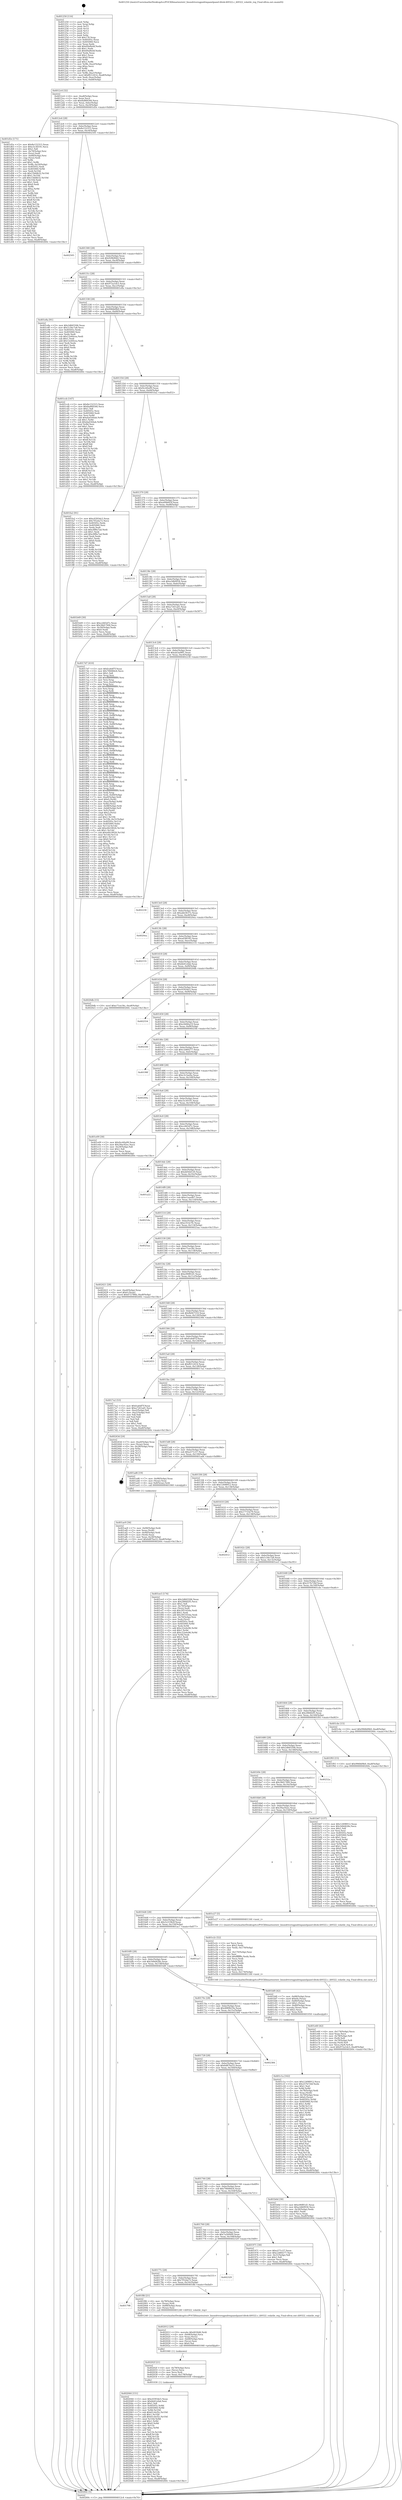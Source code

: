 digraph "0x401250" {
  label = "0x401250 (/mnt/c/Users/mathe/Desktop/tcc/POCII/binaries/extr_linuxdriversgpudrmpanelpanel-ilitek-ili9322.c_ili9322_volatile_reg_Final-ollvm.out::main(0))"
  labelloc = "t"
  node[shape=record]

  Entry [label="",width=0.3,height=0.3,shape=circle,fillcolor=black,style=filled]
  "0x4012c4" [label="{
     0x4012c4 [32]\l
     | [instrs]\l
     &nbsp;&nbsp;0x4012c4 \<+6\>: mov -0xa8(%rbp),%eax\l
     &nbsp;&nbsp;0x4012ca \<+2\>: mov %eax,%ecx\l
     &nbsp;&nbsp;0x4012cc \<+6\>: sub $0x8a884566,%ecx\l
     &nbsp;&nbsp;0x4012d2 \<+6\>: mov %eax,-0xbc(%rbp)\l
     &nbsp;&nbsp;0x4012d8 \<+6\>: mov %ecx,-0xc0(%rbp)\l
     &nbsp;&nbsp;0x4012de \<+6\>: je 0000000000401d5e \<main+0xb0e\>\l
  }"]
  "0x401d5e" [label="{
     0x401d5e [171]\l
     | [instrs]\l
     &nbsp;&nbsp;0x401d5e \<+5\>: mov $0x8e152315,%eax\l
     &nbsp;&nbsp;0x401d63 \<+5\>: mov $0xc5c30191,%ecx\l
     &nbsp;&nbsp;0x401d68 \<+2\>: mov $0x1,%dl\l
     &nbsp;&nbsp;0x401d6a \<+4\>: mov -0x70(%rbp),%rsi\l
     &nbsp;&nbsp;0x401d6e \<+2\>: mov (%rsi),%edi\l
     &nbsp;&nbsp;0x401d70 \<+4\>: mov -0x80(%rbp),%rsi\l
     &nbsp;&nbsp;0x401d74 \<+2\>: cmp (%rsi),%edi\l
     &nbsp;&nbsp;0x401d76 \<+4\>: setl %r8b\l
     &nbsp;&nbsp;0x401d7a \<+4\>: and $0x1,%r8b\l
     &nbsp;&nbsp;0x401d7e \<+4\>: mov %r8b,-0x29(%rbp)\l
     &nbsp;&nbsp;0x401d82 \<+7\>: mov 0x40505c,%edi\l
     &nbsp;&nbsp;0x401d89 \<+8\>: mov 0x405060,%r9d\l
     &nbsp;&nbsp;0x401d91 \<+3\>: mov %edi,%r10d\l
     &nbsp;&nbsp;0x401d94 \<+7\>: sub $0x15bfdb32,%r10d\l
     &nbsp;&nbsp;0x401d9b \<+4\>: sub $0x1,%r10d\l
     &nbsp;&nbsp;0x401d9f \<+7\>: add $0x15bfdb32,%r10d\l
     &nbsp;&nbsp;0x401da6 \<+4\>: imul %r10d,%edi\l
     &nbsp;&nbsp;0x401daa \<+3\>: and $0x1,%edi\l
     &nbsp;&nbsp;0x401dad \<+3\>: cmp $0x0,%edi\l
     &nbsp;&nbsp;0x401db0 \<+4\>: sete %r8b\l
     &nbsp;&nbsp;0x401db4 \<+4\>: cmp $0xa,%r9d\l
     &nbsp;&nbsp;0x401db8 \<+4\>: setl %r11b\l
     &nbsp;&nbsp;0x401dbc \<+3\>: mov %r8b,%bl\l
     &nbsp;&nbsp;0x401dbf \<+3\>: xor $0xff,%bl\l
     &nbsp;&nbsp;0x401dc2 \<+3\>: mov %r11b,%r14b\l
     &nbsp;&nbsp;0x401dc5 \<+4\>: xor $0xff,%r14b\l
     &nbsp;&nbsp;0x401dc9 \<+3\>: xor $0x1,%dl\l
     &nbsp;&nbsp;0x401dcc \<+3\>: mov %bl,%r15b\l
     &nbsp;&nbsp;0x401dcf \<+4\>: and $0xff,%r15b\l
     &nbsp;&nbsp;0x401dd3 \<+3\>: and %dl,%r8b\l
     &nbsp;&nbsp;0x401dd6 \<+3\>: mov %r14b,%r12b\l
     &nbsp;&nbsp;0x401dd9 \<+4\>: and $0xff,%r12b\l
     &nbsp;&nbsp;0x401ddd \<+3\>: and %dl,%r11b\l
     &nbsp;&nbsp;0x401de0 \<+3\>: or %r8b,%r15b\l
     &nbsp;&nbsp;0x401de3 \<+3\>: or %r11b,%r12b\l
     &nbsp;&nbsp;0x401de6 \<+3\>: xor %r12b,%r15b\l
     &nbsp;&nbsp;0x401de9 \<+3\>: or %r14b,%bl\l
     &nbsp;&nbsp;0x401dec \<+3\>: xor $0xff,%bl\l
     &nbsp;&nbsp;0x401def \<+3\>: or $0x1,%dl\l
     &nbsp;&nbsp;0x401df2 \<+2\>: and %dl,%bl\l
     &nbsp;&nbsp;0x401df4 \<+3\>: or %bl,%r15b\l
     &nbsp;&nbsp;0x401df7 \<+4\>: test $0x1,%r15b\l
     &nbsp;&nbsp;0x401dfb \<+3\>: cmovne %ecx,%eax\l
     &nbsp;&nbsp;0x401dfe \<+6\>: mov %eax,-0xa8(%rbp)\l
     &nbsp;&nbsp;0x401e04 \<+5\>: jmp 000000000040260c \<main+0x13bc\>\l
  }"]
  "0x4012e4" [label="{
     0x4012e4 [28]\l
     | [instrs]\l
     &nbsp;&nbsp;0x4012e4 \<+5\>: jmp 00000000004012e9 \<main+0x99\>\l
     &nbsp;&nbsp;0x4012e9 \<+6\>: mov -0xbc(%rbp),%eax\l
     &nbsp;&nbsp;0x4012ef \<+5\>: sub $0x8e152315,%eax\l
     &nbsp;&nbsp;0x4012f4 \<+6\>: mov %eax,-0xc4(%rbp)\l
     &nbsp;&nbsp;0x4012fa \<+6\>: je 0000000000402505 \<main+0x12b5\>\l
  }"]
  Exit [label="",width=0.3,height=0.3,shape=circle,fillcolor=black,style=filled,peripheries=2]
  "0x402505" [label="{
     0x402505\l
  }", style=dashed]
  "0x401300" [label="{
     0x401300 [28]\l
     | [instrs]\l
     &nbsp;&nbsp;0x401300 \<+5\>: jmp 0000000000401305 \<main+0xb5\>\l
     &nbsp;&nbsp;0x401305 \<+6\>: mov -0xbc(%rbp),%eax\l
     &nbsp;&nbsp;0x40130b \<+5\>: sub $0x92fb90d2,%eax\l
     &nbsp;&nbsp;0x401310 \<+6\>: mov %eax,-0xc8(%rbp)\l
     &nbsp;&nbsp;0x401316 \<+6\>: je 00000000004021b0 \<main+0xf60\>\l
  }"]
  "0x402044" [label="{
     0x402044 [151]\l
     | [instrs]\l
     &nbsp;&nbsp;0x402044 \<+5\>: mov $0xc0393dc5,%eax\l
     &nbsp;&nbsp;0x402049 \<+5\>: mov $0xbb41efab,%esi\l
     &nbsp;&nbsp;0x40204e \<+2\>: mov $0x1,%dl\l
     &nbsp;&nbsp;0x402050 \<+8\>: mov 0x40505c,%r8d\l
     &nbsp;&nbsp;0x402058 \<+8\>: mov 0x405060,%r9d\l
     &nbsp;&nbsp;0x402060 \<+3\>: mov %r8d,%r10d\l
     &nbsp;&nbsp;0x402063 \<+7\>: sub $0x61c6cf2c,%r10d\l
     &nbsp;&nbsp;0x40206a \<+4\>: sub $0x1,%r10d\l
     &nbsp;&nbsp;0x40206e \<+7\>: add $0x61c6cf2c,%r10d\l
     &nbsp;&nbsp;0x402075 \<+4\>: imul %r10d,%r8d\l
     &nbsp;&nbsp;0x402079 \<+4\>: and $0x1,%r8d\l
     &nbsp;&nbsp;0x40207d \<+4\>: cmp $0x0,%r8d\l
     &nbsp;&nbsp;0x402081 \<+4\>: sete %r11b\l
     &nbsp;&nbsp;0x402085 \<+4\>: cmp $0xa,%r9d\l
     &nbsp;&nbsp;0x402089 \<+3\>: setl %bl\l
     &nbsp;&nbsp;0x40208c \<+3\>: mov %r11b,%r14b\l
     &nbsp;&nbsp;0x40208f \<+4\>: xor $0xff,%r14b\l
     &nbsp;&nbsp;0x402093 \<+3\>: mov %bl,%r15b\l
     &nbsp;&nbsp;0x402096 \<+4\>: xor $0xff,%r15b\l
     &nbsp;&nbsp;0x40209a \<+3\>: xor $0x0,%dl\l
     &nbsp;&nbsp;0x40209d \<+3\>: mov %r14b,%r12b\l
     &nbsp;&nbsp;0x4020a0 \<+4\>: and $0x0,%r12b\l
     &nbsp;&nbsp;0x4020a4 \<+3\>: and %dl,%r11b\l
     &nbsp;&nbsp;0x4020a7 \<+3\>: mov %r15b,%r13b\l
     &nbsp;&nbsp;0x4020aa \<+4\>: and $0x0,%r13b\l
     &nbsp;&nbsp;0x4020ae \<+2\>: and %dl,%bl\l
     &nbsp;&nbsp;0x4020b0 \<+3\>: or %r11b,%r12b\l
     &nbsp;&nbsp;0x4020b3 \<+3\>: or %bl,%r13b\l
     &nbsp;&nbsp;0x4020b6 \<+3\>: xor %r13b,%r12b\l
     &nbsp;&nbsp;0x4020b9 \<+3\>: or %r15b,%r14b\l
     &nbsp;&nbsp;0x4020bc \<+4\>: xor $0xff,%r14b\l
     &nbsp;&nbsp;0x4020c0 \<+3\>: or $0x0,%dl\l
     &nbsp;&nbsp;0x4020c3 \<+3\>: and %dl,%r14b\l
     &nbsp;&nbsp;0x4020c6 \<+3\>: or %r14b,%r12b\l
     &nbsp;&nbsp;0x4020c9 \<+4\>: test $0x1,%r12b\l
     &nbsp;&nbsp;0x4020cd \<+3\>: cmovne %esi,%eax\l
     &nbsp;&nbsp;0x4020d0 \<+6\>: mov %eax,-0xa8(%rbp)\l
     &nbsp;&nbsp;0x4020d6 \<+5\>: jmp 000000000040260c \<main+0x13bc\>\l
  }"]
  "0x4021b0" [label="{
     0x4021b0\l
  }", style=dashed]
  "0x40131c" [label="{
     0x40131c [28]\l
     | [instrs]\l
     &nbsp;&nbsp;0x40131c \<+5\>: jmp 0000000000401321 \<main+0xd1\>\l
     &nbsp;&nbsp;0x401321 \<+6\>: mov -0xbc(%rbp),%eax\l
     &nbsp;&nbsp;0x401327 \<+5\>: sub $0x972a1dc5,%eax\l
     &nbsp;&nbsp;0x40132c \<+6\>: mov %eax,-0xcc(%rbp)\l
     &nbsp;&nbsp;0x401332 \<+6\>: je 0000000000401e8a \<main+0xc3a\>\l
  }"]
  "0x40202f" [label="{
     0x40202f [21]\l
     | [instrs]\l
     &nbsp;&nbsp;0x40202f \<+4\>: mov -0x78(%rbp),%rcx\l
     &nbsp;&nbsp;0x402033 \<+3\>: mov (%rcx),%rcx\l
     &nbsp;&nbsp;0x402036 \<+3\>: mov %rcx,%rdi\l
     &nbsp;&nbsp;0x402039 \<+6\>: mov %eax,-0x178(%rbp)\l
     &nbsp;&nbsp;0x40203f \<+5\>: call 0000000000401030 \<free@plt\>\l
     | [calls]\l
     &nbsp;&nbsp;0x401030 \{1\} (unknown)\l
  }"]
  "0x401e8a" [label="{
     0x401e8a [91]\l
     | [instrs]\l
     &nbsp;&nbsp;0x401e8a \<+5\>: mov $0x2d665506,%eax\l
     &nbsp;&nbsp;0x401e8f \<+5\>: mov $0x1c56c7a8,%ecx\l
     &nbsp;&nbsp;0x401e94 \<+7\>: mov 0x40505c,%edx\l
     &nbsp;&nbsp;0x401e9b \<+7\>: mov 0x405060,%esi\l
     &nbsp;&nbsp;0x401ea2 \<+2\>: mov %edx,%edi\l
     &nbsp;&nbsp;0x401ea4 \<+6\>: sub $0x12e60cea,%edi\l
     &nbsp;&nbsp;0x401eaa \<+3\>: sub $0x1,%edi\l
     &nbsp;&nbsp;0x401ead \<+6\>: add $0x12e60cea,%edi\l
     &nbsp;&nbsp;0x401eb3 \<+3\>: imul %edi,%edx\l
     &nbsp;&nbsp;0x401eb6 \<+3\>: and $0x1,%edx\l
     &nbsp;&nbsp;0x401eb9 \<+3\>: cmp $0x0,%edx\l
     &nbsp;&nbsp;0x401ebc \<+4\>: sete %r8b\l
     &nbsp;&nbsp;0x401ec0 \<+3\>: cmp $0xa,%esi\l
     &nbsp;&nbsp;0x401ec3 \<+4\>: setl %r9b\l
     &nbsp;&nbsp;0x401ec7 \<+3\>: mov %r8b,%r10b\l
     &nbsp;&nbsp;0x401eca \<+3\>: and %r9b,%r10b\l
     &nbsp;&nbsp;0x401ecd \<+3\>: xor %r9b,%r8b\l
     &nbsp;&nbsp;0x401ed0 \<+3\>: or %r8b,%r10b\l
     &nbsp;&nbsp;0x401ed3 \<+4\>: test $0x1,%r10b\l
     &nbsp;&nbsp;0x401ed7 \<+3\>: cmovne %ecx,%eax\l
     &nbsp;&nbsp;0x401eda \<+6\>: mov %eax,-0xa8(%rbp)\l
     &nbsp;&nbsp;0x401ee0 \<+5\>: jmp 000000000040260c \<main+0x13bc\>\l
  }"]
  "0x401338" [label="{
     0x401338 [28]\l
     | [instrs]\l
     &nbsp;&nbsp;0x401338 \<+5\>: jmp 000000000040133d \<main+0xed\>\l
     &nbsp;&nbsp;0x40133d \<+6\>: mov -0xbc(%rbp),%eax\l
     &nbsp;&nbsp;0x401343 \<+5\>: sub $0x9968d9b9,%eax\l
     &nbsp;&nbsp;0x401348 \<+6\>: mov %eax,-0xd0(%rbp)\l
     &nbsp;&nbsp;0x40134e \<+6\>: je 0000000000401ccb \<main+0xa7b\>\l
  }"]
  "0x402012" [label="{
     0x402012 [29]\l
     | [instrs]\l
     &nbsp;&nbsp;0x402012 \<+10\>: movabs $0x4030d6,%rdi\l
     &nbsp;&nbsp;0x40201c \<+4\>: mov -0x68(%rbp),%rcx\l
     &nbsp;&nbsp;0x402020 \<+2\>: mov %eax,(%rcx)\l
     &nbsp;&nbsp;0x402022 \<+4\>: mov -0x68(%rbp),%rcx\l
     &nbsp;&nbsp;0x402026 \<+2\>: mov (%rcx),%esi\l
     &nbsp;&nbsp;0x402028 \<+2\>: mov $0x0,%al\l
     &nbsp;&nbsp;0x40202a \<+5\>: call 0000000000401040 \<printf@plt\>\l
     | [calls]\l
     &nbsp;&nbsp;0x401040 \{1\} (unknown)\l
  }"]
  "0x401ccb" [label="{
     0x401ccb [147]\l
     | [instrs]\l
     &nbsp;&nbsp;0x401ccb \<+5\>: mov $0x8e152315,%eax\l
     &nbsp;&nbsp;0x401cd0 \<+5\>: mov $0x8a884566,%ecx\l
     &nbsp;&nbsp;0x401cd5 \<+2\>: mov $0x1,%dl\l
     &nbsp;&nbsp;0x401cd7 \<+7\>: mov 0x40505c,%esi\l
     &nbsp;&nbsp;0x401cde \<+7\>: mov 0x405060,%edi\l
     &nbsp;&nbsp;0x401ce5 \<+3\>: mov %esi,%r8d\l
     &nbsp;&nbsp;0x401ce8 \<+7\>: add $0xdad344ab,%r8d\l
     &nbsp;&nbsp;0x401cef \<+4\>: sub $0x1,%r8d\l
     &nbsp;&nbsp;0x401cf3 \<+7\>: sub $0xdad344ab,%r8d\l
     &nbsp;&nbsp;0x401cfa \<+4\>: imul %r8d,%esi\l
     &nbsp;&nbsp;0x401cfe \<+3\>: and $0x1,%esi\l
     &nbsp;&nbsp;0x401d01 \<+3\>: cmp $0x0,%esi\l
     &nbsp;&nbsp;0x401d04 \<+4\>: sete %r9b\l
     &nbsp;&nbsp;0x401d08 \<+3\>: cmp $0xa,%edi\l
     &nbsp;&nbsp;0x401d0b \<+4\>: setl %r10b\l
     &nbsp;&nbsp;0x401d0f \<+3\>: mov %r9b,%r11b\l
     &nbsp;&nbsp;0x401d12 \<+4\>: xor $0xff,%r11b\l
     &nbsp;&nbsp;0x401d16 \<+3\>: mov %r10b,%bl\l
     &nbsp;&nbsp;0x401d19 \<+3\>: xor $0xff,%bl\l
     &nbsp;&nbsp;0x401d1c \<+3\>: xor $0x0,%dl\l
     &nbsp;&nbsp;0x401d1f \<+3\>: mov %r11b,%r14b\l
     &nbsp;&nbsp;0x401d22 \<+4\>: and $0x0,%r14b\l
     &nbsp;&nbsp;0x401d26 \<+3\>: and %dl,%r9b\l
     &nbsp;&nbsp;0x401d29 \<+3\>: mov %bl,%r15b\l
     &nbsp;&nbsp;0x401d2c \<+4\>: and $0x0,%r15b\l
     &nbsp;&nbsp;0x401d30 \<+3\>: and %dl,%r10b\l
     &nbsp;&nbsp;0x401d33 \<+3\>: or %r9b,%r14b\l
     &nbsp;&nbsp;0x401d36 \<+3\>: or %r10b,%r15b\l
     &nbsp;&nbsp;0x401d39 \<+3\>: xor %r15b,%r14b\l
     &nbsp;&nbsp;0x401d3c \<+3\>: or %bl,%r11b\l
     &nbsp;&nbsp;0x401d3f \<+4\>: xor $0xff,%r11b\l
     &nbsp;&nbsp;0x401d43 \<+3\>: or $0x0,%dl\l
     &nbsp;&nbsp;0x401d46 \<+3\>: and %dl,%r11b\l
     &nbsp;&nbsp;0x401d49 \<+3\>: or %r11b,%r14b\l
     &nbsp;&nbsp;0x401d4c \<+4\>: test $0x1,%r14b\l
     &nbsp;&nbsp;0x401d50 \<+3\>: cmovne %ecx,%eax\l
     &nbsp;&nbsp;0x401d53 \<+6\>: mov %eax,-0xa8(%rbp)\l
     &nbsp;&nbsp;0x401d59 \<+5\>: jmp 000000000040260c \<main+0x13bc\>\l
  }"]
  "0x401354" [label="{
     0x401354 [28]\l
     | [instrs]\l
     &nbsp;&nbsp;0x401354 \<+5\>: jmp 0000000000401359 \<main+0x109\>\l
     &nbsp;&nbsp;0x401359 \<+6\>: mov -0xbc(%rbp),%eax\l
     &nbsp;&nbsp;0x40135f \<+5\>: sub $0x9cc60a99,%eax\l
     &nbsp;&nbsp;0x401364 \<+6\>: mov %eax,-0xd4(%rbp)\l
     &nbsp;&nbsp;0x40136a \<+6\>: je 0000000000401fa2 \<main+0xd52\>\l
  }"]
  "0x401798" [label="{
     0x401798\l
  }", style=dashed]
  "0x401fa2" [label="{
     0x401fa2 [91]\l
     | [instrs]\l
     &nbsp;&nbsp;0x401fa2 \<+5\>: mov $0xc0393dc5,%eax\l
     &nbsp;&nbsp;0x401fa7 \<+5\>: mov $0x7f52da72,%ecx\l
     &nbsp;&nbsp;0x401fac \<+7\>: mov 0x40505c,%edx\l
     &nbsp;&nbsp;0x401fb3 \<+7\>: mov 0x405060,%esi\l
     &nbsp;&nbsp;0x401fba \<+2\>: mov %edx,%edi\l
     &nbsp;&nbsp;0x401fbc \<+6\>: sub $0xc8f8a7ad,%edi\l
     &nbsp;&nbsp;0x401fc2 \<+3\>: sub $0x1,%edi\l
     &nbsp;&nbsp;0x401fc5 \<+6\>: add $0xc8f8a7ad,%edi\l
     &nbsp;&nbsp;0x401fcb \<+3\>: imul %edi,%edx\l
     &nbsp;&nbsp;0x401fce \<+3\>: and $0x1,%edx\l
     &nbsp;&nbsp;0x401fd1 \<+3\>: cmp $0x0,%edx\l
     &nbsp;&nbsp;0x401fd4 \<+4\>: sete %r8b\l
     &nbsp;&nbsp;0x401fd8 \<+3\>: cmp $0xa,%esi\l
     &nbsp;&nbsp;0x401fdb \<+4\>: setl %r9b\l
     &nbsp;&nbsp;0x401fdf \<+3\>: mov %r8b,%r10b\l
     &nbsp;&nbsp;0x401fe2 \<+3\>: and %r9b,%r10b\l
     &nbsp;&nbsp;0x401fe5 \<+3\>: xor %r9b,%r8b\l
     &nbsp;&nbsp;0x401fe8 \<+3\>: or %r8b,%r10b\l
     &nbsp;&nbsp;0x401feb \<+4\>: test $0x1,%r10b\l
     &nbsp;&nbsp;0x401fef \<+3\>: cmovne %ecx,%eax\l
     &nbsp;&nbsp;0x401ff2 \<+6\>: mov %eax,-0xa8(%rbp)\l
     &nbsp;&nbsp;0x401ff8 \<+5\>: jmp 000000000040260c \<main+0x13bc\>\l
  }"]
  "0x401370" [label="{
     0x401370 [28]\l
     | [instrs]\l
     &nbsp;&nbsp;0x401370 \<+5\>: jmp 0000000000401375 \<main+0x125\>\l
     &nbsp;&nbsp;0x401375 \<+6\>: mov -0xbc(%rbp),%eax\l
     &nbsp;&nbsp;0x40137b \<+5\>: sub $0xa00b603f,%eax\l
     &nbsp;&nbsp;0x401380 \<+6\>: mov %eax,-0xd8(%rbp)\l
     &nbsp;&nbsp;0x401386 \<+6\>: je 0000000000402131 \<main+0xee1\>\l
  }"]
  "0x401ffd" [label="{
     0x401ffd [21]\l
     | [instrs]\l
     &nbsp;&nbsp;0x401ffd \<+4\>: mov -0x78(%rbp),%rax\l
     &nbsp;&nbsp;0x402001 \<+3\>: mov (%rax),%rdi\l
     &nbsp;&nbsp;0x402004 \<+7\>: mov -0x88(%rbp),%rax\l
     &nbsp;&nbsp;0x40200b \<+2\>: mov (%rax),%esi\l
     &nbsp;&nbsp;0x40200d \<+5\>: call 0000000000401240 \<ili9322_volatile_reg\>\l
     | [calls]\l
     &nbsp;&nbsp;0x401240 \{1\} (/mnt/c/Users/mathe/Desktop/tcc/POCII/binaries/extr_linuxdriversgpudrmpanelpanel-ilitek-ili9322.c_ili9322_volatile_reg_Final-ollvm.out::ili9322_volatile_reg)\l
  }"]
  "0x402131" [label="{
     0x402131\l
  }", style=dashed]
  "0x40138c" [label="{
     0x40138c [28]\l
     | [instrs]\l
     &nbsp;&nbsp;0x40138c \<+5\>: jmp 0000000000401391 \<main+0x141\>\l
     &nbsp;&nbsp;0x401391 \<+6\>: mov -0xbc(%rbp),%eax\l
     &nbsp;&nbsp;0x401397 \<+5\>: sub $0xa3db9934,%eax\l
     &nbsp;&nbsp;0x40139c \<+6\>: mov %eax,-0xdc(%rbp)\l
     &nbsp;&nbsp;0x4013a2 \<+6\>: je 0000000000401b49 \<main+0x8f9\>\l
  }"]
  "0x40177c" [label="{
     0x40177c [28]\l
     | [instrs]\l
     &nbsp;&nbsp;0x40177c \<+5\>: jmp 0000000000401781 \<main+0x531\>\l
     &nbsp;&nbsp;0x401781 \<+6\>: mov -0xbc(%rbp),%eax\l
     &nbsp;&nbsp;0x401787 \<+5\>: sub $0x7f52da72,%eax\l
     &nbsp;&nbsp;0x40178c \<+6\>: mov %eax,-0x16c(%rbp)\l
     &nbsp;&nbsp;0x401792 \<+6\>: je 0000000000401ffd \<main+0xdad\>\l
  }"]
  "0x401b49" [label="{
     0x401b49 [30]\l
     | [instrs]\l
     &nbsp;&nbsp;0x401b49 \<+5\>: mov $0xcc665d7c,%eax\l
     &nbsp;&nbsp;0x401b4e \<+5\>: mov $0x38d176f4,%ecx\l
     &nbsp;&nbsp;0x401b53 \<+3\>: mov -0x30(%rbp),%edx\l
     &nbsp;&nbsp;0x401b56 \<+3\>: cmp $0x0,%edx\l
     &nbsp;&nbsp;0x401b59 \<+3\>: cmove %ecx,%eax\l
     &nbsp;&nbsp;0x401b5c \<+6\>: mov %eax,-0xa8(%rbp)\l
     &nbsp;&nbsp;0x401b62 \<+5\>: jmp 000000000040260c \<main+0x13bc\>\l
  }"]
  "0x4013a8" [label="{
     0x4013a8 [28]\l
     | [instrs]\l
     &nbsp;&nbsp;0x4013a8 \<+5\>: jmp 00000000004013ad \<main+0x15d\>\l
     &nbsp;&nbsp;0x4013ad \<+6\>: mov -0xbc(%rbp),%eax\l
     &nbsp;&nbsp;0x4013b3 \<+5\>: sub $0xa7261ad1,%eax\l
     &nbsp;&nbsp;0x4013b8 \<+6\>: mov %eax,-0xe0(%rbp)\l
     &nbsp;&nbsp;0x4013be \<+6\>: je 00000000004017d7 \<main+0x587\>\l
  }"]
  "0x402329" [label="{
     0x402329\l
  }", style=dashed]
  "0x4017d7" [label="{
     0x4017d7 [410]\l
     | [instrs]\l
     &nbsp;&nbsp;0x4017d7 \<+5\>: mov $0xfca6df7f,%eax\l
     &nbsp;&nbsp;0x4017dc \<+5\>: mov $0x706066c6,%ecx\l
     &nbsp;&nbsp;0x4017e1 \<+2\>: mov $0x1,%dl\l
     &nbsp;&nbsp;0x4017e3 \<+3\>: mov %rsp,%rsi\l
     &nbsp;&nbsp;0x4017e6 \<+4\>: add $0xfffffffffffffff0,%rsi\l
     &nbsp;&nbsp;0x4017ea \<+3\>: mov %rsi,%rsp\l
     &nbsp;&nbsp;0x4017ed \<+7\>: mov %rsi,-0xa0(%rbp)\l
     &nbsp;&nbsp;0x4017f4 \<+3\>: mov %rsp,%rsi\l
     &nbsp;&nbsp;0x4017f7 \<+4\>: add $0xfffffffffffffff0,%rsi\l
     &nbsp;&nbsp;0x4017fb \<+3\>: mov %rsi,%rsp\l
     &nbsp;&nbsp;0x4017fe \<+3\>: mov %rsp,%rdi\l
     &nbsp;&nbsp;0x401801 \<+4\>: add $0xfffffffffffffff0,%rdi\l
     &nbsp;&nbsp;0x401805 \<+3\>: mov %rdi,%rsp\l
     &nbsp;&nbsp;0x401808 \<+7\>: mov %rdi,-0x98(%rbp)\l
     &nbsp;&nbsp;0x40180f \<+3\>: mov %rsp,%rdi\l
     &nbsp;&nbsp;0x401812 \<+4\>: add $0xfffffffffffffff0,%rdi\l
     &nbsp;&nbsp;0x401816 \<+3\>: mov %rdi,%rsp\l
     &nbsp;&nbsp;0x401819 \<+7\>: mov %rdi,-0x90(%rbp)\l
     &nbsp;&nbsp;0x401820 \<+3\>: mov %rsp,%rdi\l
     &nbsp;&nbsp;0x401823 \<+4\>: add $0xfffffffffffffff0,%rdi\l
     &nbsp;&nbsp;0x401827 \<+3\>: mov %rdi,%rsp\l
     &nbsp;&nbsp;0x40182a \<+7\>: mov %rdi,-0x88(%rbp)\l
     &nbsp;&nbsp;0x401831 \<+3\>: mov %rsp,%rdi\l
     &nbsp;&nbsp;0x401834 \<+4\>: add $0xfffffffffffffff0,%rdi\l
     &nbsp;&nbsp;0x401838 \<+3\>: mov %rdi,%rsp\l
     &nbsp;&nbsp;0x40183b \<+4\>: mov %rdi,-0x80(%rbp)\l
     &nbsp;&nbsp;0x40183f \<+3\>: mov %rsp,%rdi\l
     &nbsp;&nbsp;0x401842 \<+4\>: add $0xfffffffffffffff0,%rdi\l
     &nbsp;&nbsp;0x401846 \<+3\>: mov %rdi,%rsp\l
     &nbsp;&nbsp;0x401849 \<+4\>: mov %rdi,-0x78(%rbp)\l
     &nbsp;&nbsp;0x40184d \<+3\>: mov %rsp,%rdi\l
     &nbsp;&nbsp;0x401850 \<+4\>: add $0xfffffffffffffff0,%rdi\l
     &nbsp;&nbsp;0x401854 \<+3\>: mov %rdi,%rsp\l
     &nbsp;&nbsp;0x401857 \<+4\>: mov %rdi,-0x70(%rbp)\l
     &nbsp;&nbsp;0x40185b \<+3\>: mov %rsp,%rdi\l
     &nbsp;&nbsp;0x40185e \<+4\>: add $0xfffffffffffffff0,%rdi\l
     &nbsp;&nbsp;0x401862 \<+3\>: mov %rdi,%rsp\l
     &nbsp;&nbsp;0x401865 \<+4\>: mov %rdi,-0x68(%rbp)\l
     &nbsp;&nbsp;0x401869 \<+3\>: mov %rsp,%rdi\l
     &nbsp;&nbsp;0x40186c \<+4\>: add $0xfffffffffffffff0,%rdi\l
     &nbsp;&nbsp;0x401870 \<+3\>: mov %rdi,%rsp\l
     &nbsp;&nbsp;0x401873 \<+4\>: mov %rdi,-0x60(%rbp)\l
     &nbsp;&nbsp;0x401877 \<+3\>: mov %rsp,%rdi\l
     &nbsp;&nbsp;0x40187a \<+4\>: add $0xfffffffffffffff0,%rdi\l
     &nbsp;&nbsp;0x40187e \<+3\>: mov %rdi,%rsp\l
     &nbsp;&nbsp;0x401881 \<+4\>: mov %rdi,-0x58(%rbp)\l
     &nbsp;&nbsp;0x401885 \<+3\>: mov %rsp,%rdi\l
     &nbsp;&nbsp;0x401888 \<+4\>: add $0xfffffffffffffff0,%rdi\l
     &nbsp;&nbsp;0x40188c \<+3\>: mov %rdi,%rsp\l
     &nbsp;&nbsp;0x40188f \<+4\>: mov %rdi,-0x50(%rbp)\l
     &nbsp;&nbsp;0x401893 \<+3\>: mov %rsp,%rdi\l
     &nbsp;&nbsp;0x401896 \<+4\>: add $0xfffffffffffffff0,%rdi\l
     &nbsp;&nbsp;0x40189a \<+3\>: mov %rdi,%rsp\l
     &nbsp;&nbsp;0x40189d \<+4\>: mov %rdi,-0x48(%rbp)\l
     &nbsp;&nbsp;0x4018a1 \<+3\>: mov %rsp,%rdi\l
     &nbsp;&nbsp;0x4018a4 \<+4\>: add $0xfffffffffffffff0,%rdi\l
     &nbsp;&nbsp;0x4018a8 \<+3\>: mov %rdi,%rsp\l
     &nbsp;&nbsp;0x4018ab \<+4\>: mov %rdi,-0x40(%rbp)\l
     &nbsp;&nbsp;0x4018af \<+7\>: mov -0xa0(%rbp),%rdi\l
     &nbsp;&nbsp;0x4018b6 \<+6\>: movl $0x0,(%rdi)\l
     &nbsp;&nbsp;0x4018bc \<+7\>: mov -0xac(%rbp),%r8d\l
     &nbsp;&nbsp;0x4018c3 \<+3\>: mov %r8d,(%rsi)\l
     &nbsp;&nbsp;0x4018c6 \<+7\>: mov -0x98(%rbp),%rdi\l
     &nbsp;&nbsp;0x4018cd \<+7\>: mov -0xb8(%rbp),%r9\l
     &nbsp;&nbsp;0x4018d4 \<+3\>: mov %r9,(%rdi)\l
     &nbsp;&nbsp;0x4018d7 \<+3\>: cmpl $0x2,(%rsi)\l
     &nbsp;&nbsp;0x4018da \<+4\>: setne %r10b\l
     &nbsp;&nbsp;0x4018de \<+4\>: and $0x1,%r10b\l
     &nbsp;&nbsp;0x4018e2 \<+4\>: mov %r10b,-0x31(%rbp)\l
     &nbsp;&nbsp;0x4018e6 \<+8\>: mov 0x40505c,%r11d\l
     &nbsp;&nbsp;0x4018ee \<+7\>: mov 0x405060,%ebx\l
     &nbsp;&nbsp;0x4018f5 \<+3\>: mov %r11d,%r14d\l
     &nbsp;&nbsp;0x4018f8 \<+7\>: add $0xe6b18026,%r14d\l
     &nbsp;&nbsp;0x4018ff \<+4\>: sub $0x1,%r14d\l
     &nbsp;&nbsp;0x401903 \<+7\>: sub $0xe6b18026,%r14d\l
     &nbsp;&nbsp;0x40190a \<+4\>: imul %r14d,%r11d\l
     &nbsp;&nbsp;0x40190e \<+4\>: and $0x1,%r11d\l
     &nbsp;&nbsp;0x401912 \<+4\>: cmp $0x0,%r11d\l
     &nbsp;&nbsp;0x401916 \<+4\>: sete %r10b\l
     &nbsp;&nbsp;0x40191a \<+3\>: cmp $0xa,%ebx\l
     &nbsp;&nbsp;0x40191d \<+4\>: setl %r15b\l
     &nbsp;&nbsp;0x401921 \<+3\>: mov %r10b,%r12b\l
     &nbsp;&nbsp;0x401924 \<+4\>: xor $0xff,%r12b\l
     &nbsp;&nbsp;0x401928 \<+3\>: mov %r15b,%r13b\l
     &nbsp;&nbsp;0x40192b \<+4\>: xor $0xff,%r13b\l
     &nbsp;&nbsp;0x40192f \<+3\>: xor $0x0,%dl\l
     &nbsp;&nbsp;0x401932 \<+3\>: mov %r12b,%sil\l
     &nbsp;&nbsp;0x401935 \<+4\>: and $0x0,%sil\l
     &nbsp;&nbsp;0x401939 \<+3\>: and %dl,%r10b\l
     &nbsp;&nbsp;0x40193c \<+3\>: mov %r13b,%dil\l
     &nbsp;&nbsp;0x40193f \<+4\>: and $0x0,%dil\l
     &nbsp;&nbsp;0x401943 \<+3\>: and %dl,%r15b\l
     &nbsp;&nbsp;0x401946 \<+3\>: or %r10b,%sil\l
     &nbsp;&nbsp;0x401949 \<+3\>: or %r15b,%dil\l
     &nbsp;&nbsp;0x40194c \<+3\>: xor %dil,%sil\l
     &nbsp;&nbsp;0x40194f \<+3\>: or %r13b,%r12b\l
     &nbsp;&nbsp;0x401952 \<+4\>: xor $0xff,%r12b\l
     &nbsp;&nbsp;0x401956 \<+3\>: or $0x0,%dl\l
     &nbsp;&nbsp;0x401959 \<+3\>: and %dl,%r12b\l
     &nbsp;&nbsp;0x40195c \<+3\>: or %r12b,%sil\l
     &nbsp;&nbsp;0x40195f \<+4\>: test $0x1,%sil\l
     &nbsp;&nbsp;0x401963 \<+3\>: cmovne %ecx,%eax\l
     &nbsp;&nbsp;0x401966 \<+6\>: mov %eax,-0xa8(%rbp)\l
     &nbsp;&nbsp;0x40196c \<+5\>: jmp 000000000040260c \<main+0x13bc\>\l
  }"]
  "0x4013c4" [label="{
     0x4013c4 [28]\l
     | [instrs]\l
     &nbsp;&nbsp;0x4013c4 \<+5\>: jmp 00000000004013c9 \<main+0x179\>\l
     &nbsp;&nbsp;0x4013c9 \<+6\>: mov -0xbc(%rbp),%eax\l
     &nbsp;&nbsp;0x4013cf \<+5\>: sub $0xab3a08f1,%eax\l
     &nbsp;&nbsp;0x4013d4 \<+6\>: mov %eax,-0xe4(%rbp)\l
     &nbsp;&nbsp;0x4013da \<+6\>: je 0000000000402230 \<main+0xfe0\>\l
  }"]
  "0x401e60" [label="{
     0x401e60 [42]\l
     | [instrs]\l
     &nbsp;&nbsp;0x401e60 \<+6\>: mov -0x174(%rbp),%ecx\l
     &nbsp;&nbsp;0x401e66 \<+3\>: imul %eax,%ecx\l
     &nbsp;&nbsp;0x401e69 \<+4\>: mov -0x78(%rbp),%r8\l
     &nbsp;&nbsp;0x401e6d \<+3\>: mov (%r8),%r8\l
     &nbsp;&nbsp;0x401e70 \<+4\>: mov -0x70(%rbp),%r9\l
     &nbsp;&nbsp;0x401e74 \<+3\>: movslq (%r9),%r9\l
     &nbsp;&nbsp;0x401e77 \<+4\>: mov %ecx,(%r8,%r9,4)\l
     &nbsp;&nbsp;0x401e7b \<+10\>: movl $0x972a1dc5,-0xa8(%rbp)\l
     &nbsp;&nbsp;0x401e85 \<+5\>: jmp 000000000040260c \<main+0x13bc\>\l
  }"]
  "0x402230" [label="{
     0x402230\l
  }", style=dashed]
  "0x4013e0" [label="{
     0x4013e0 [28]\l
     | [instrs]\l
     &nbsp;&nbsp;0x4013e0 \<+5\>: jmp 00000000004013e5 \<main+0x195\>\l
     &nbsp;&nbsp;0x4013e5 \<+6\>: mov -0xbc(%rbp),%eax\l
     &nbsp;&nbsp;0x4013eb \<+5\>: sub $0xabb3637e,%eax\l
     &nbsp;&nbsp;0x4013f0 \<+6\>: mov %eax,-0xe8(%rbp)\l
     &nbsp;&nbsp;0x4013f6 \<+6\>: je 00000000004020ea \<main+0xe9a\>\l
  }"]
  "0x401e2c" [label="{
     0x401e2c [52]\l
     | [instrs]\l
     &nbsp;&nbsp;0x401e2c \<+2\>: xor %ecx,%ecx\l
     &nbsp;&nbsp;0x401e2e \<+5\>: mov $0x2,%edx\l
     &nbsp;&nbsp;0x401e33 \<+6\>: mov %edx,-0x170(%rbp)\l
     &nbsp;&nbsp;0x401e39 \<+1\>: cltd\l
     &nbsp;&nbsp;0x401e3a \<+6\>: mov -0x170(%rbp),%esi\l
     &nbsp;&nbsp;0x401e40 \<+2\>: idiv %esi\l
     &nbsp;&nbsp;0x401e42 \<+6\>: imul $0xfffffffe,%edx,%edx\l
     &nbsp;&nbsp;0x401e48 \<+2\>: mov %ecx,%edi\l
     &nbsp;&nbsp;0x401e4a \<+2\>: sub %edx,%edi\l
     &nbsp;&nbsp;0x401e4c \<+2\>: mov %ecx,%edx\l
     &nbsp;&nbsp;0x401e4e \<+3\>: sub $0x1,%edx\l
     &nbsp;&nbsp;0x401e51 \<+2\>: add %edx,%edi\l
     &nbsp;&nbsp;0x401e53 \<+2\>: sub %edi,%ecx\l
     &nbsp;&nbsp;0x401e55 \<+6\>: mov %ecx,-0x174(%rbp)\l
     &nbsp;&nbsp;0x401e5b \<+5\>: call 0000000000401160 \<next_i\>\l
     | [calls]\l
     &nbsp;&nbsp;0x401160 \{1\} (/mnt/c/Users/mathe/Desktop/tcc/POCII/binaries/extr_linuxdriversgpudrmpanelpanel-ilitek-ili9322.c_ili9322_volatile_reg_Final-ollvm.out::next_i)\l
  }"]
  "0x4020ea" [label="{
     0x4020ea\l
  }", style=dashed]
  "0x4013fc" [label="{
     0x4013fc [28]\l
     | [instrs]\l
     &nbsp;&nbsp;0x4013fc \<+5\>: jmp 0000000000401401 \<main+0x1b1\>\l
     &nbsp;&nbsp;0x401401 \<+6\>: mov -0xbc(%rbp),%eax\l
     &nbsp;&nbsp;0x401407 \<+5\>: sub $0xad3f6545,%eax\l
     &nbsp;&nbsp;0x40140c \<+6\>: mov %eax,-0xec(%rbp)\l
     &nbsp;&nbsp;0x401412 \<+6\>: je 0000000000402155 \<main+0xf05\>\l
  }"]
  "0x401c1a" [label="{
     0x401c1a [162]\l
     | [instrs]\l
     &nbsp;&nbsp;0x401c1a \<+5\>: mov $0x12498912,%ecx\l
     &nbsp;&nbsp;0x401c1f \<+5\>: mov $0x257b72bf,%edx\l
     &nbsp;&nbsp;0x401c24 \<+3\>: mov $0x1,%sil\l
     &nbsp;&nbsp;0x401c27 \<+3\>: xor %r8d,%r8d\l
     &nbsp;&nbsp;0x401c2a \<+4\>: mov -0x78(%rbp),%rdi\l
     &nbsp;&nbsp;0x401c2e \<+3\>: mov %rax,(%rdi)\l
     &nbsp;&nbsp;0x401c31 \<+4\>: mov -0x70(%rbp),%rax\l
     &nbsp;&nbsp;0x401c35 \<+6\>: movl $0x0,(%rax)\l
     &nbsp;&nbsp;0x401c3b \<+8\>: mov 0x40505c,%r9d\l
     &nbsp;&nbsp;0x401c43 \<+8\>: mov 0x405060,%r10d\l
     &nbsp;&nbsp;0x401c4b \<+4\>: sub $0x1,%r8d\l
     &nbsp;&nbsp;0x401c4f \<+3\>: mov %r9d,%r11d\l
     &nbsp;&nbsp;0x401c52 \<+3\>: add %r8d,%r11d\l
     &nbsp;&nbsp;0x401c55 \<+4\>: imul %r11d,%r9d\l
     &nbsp;&nbsp;0x401c59 \<+4\>: and $0x1,%r9d\l
     &nbsp;&nbsp;0x401c5d \<+4\>: cmp $0x0,%r9d\l
     &nbsp;&nbsp;0x401c61 \<+3\>: sete %bl\l
     &nbsp;&nbsp;0x401c64 \<+4\>: cmp $0xa,%r10d\l
     &nbsp;&nbsp;0x401c68 \<+4\>: setl %r14b\l
     &nbsp;&nbsp;0x401c6c \<+3\>: mov %bl,%r15b\l
     &nbsp;&nbsp;0x401c6f \<+4\>: xor $0xff,%r15b\l
     &nbsp;&nbsp;0x401c73 \<+3\>: mov %r14b,%r12b\l
     &nbsp;&nbsp;0x401c76 \<+4\>: xor $0xff,%r12b\l
     &nbsp;&nbsp;0x401c7a \<+4\>: xor $0x0,%sil\l
     &nbsp;&nbsp;0x401c7e \<+3\>: mov %r15b,%r13b\l
     &nbsp;&nbsp;0x401c81 \<+4\>: and $0x0,%r13b\l
     &nbsp;&nbsp;0x401c85 \<+3\>: and %sil,%bl\l
     &nbsp;&nbsp;0x401c88 \<+3\>: mov %r12b,%al\l
     &nbsp;&nbsp;0x401c8b \<+2\>: and $0x0,%al\l
     &nbsp;&nbsp;0x401c8d \<+3\>: and %sil,%r14b\l
     &nbsp;&nbsp;0x401c90 \<+3\>: or %bl,%r13b\l
     &nbsp;&nbsp;0x401c93 \<+3\>: or %r14b,%al\l
     &nbsp;&nbsp;0x401c96 \<+3\>: xor %al,%r13b\l
     &nbsp;&nbsp;0x401c99 \<+3\>: or %r12b,%r15b\l
     &nbsp;&nbsp;0x401c9c \<+4\>: xor $0xff,%r15b\l
     &nbsp;&nbsp;0x401ca0 \<+4\>: or $0x0,%sil\l
     &nbsp;&nbsp;0x401ca4 \<+3\>: and %sil,%r15b\l
     &nbsp;&nbsp;0x401ca7 \<+3\>: or %r15b,%r13b\l
     &nbsp;&nbsp;0x401caa \<+4\>: test $0x1,%r13b\l
     &nbsp;&nbsp;0x401cae \<+3\>: cmovne %edx,%ecx\l
     &nbsp;&nbsp;0x401cb1 \<+6\>: mov %ecx,-0xa8(%rbp)\l
     &nbsp;&nbsp;0x401cb7 \<+5\>: jmp 000000000040260c \<main+0x13bc\>\l
  }"]
  "0x402155" [label="{
     0x402155\l
  }", style=dashed]
  "0x401418" [label="{
     0x401418 [28]\l
     | [instrs]\l
     &nbsp;&nbsp;0x401418 \<+5\>: jmp 000000000040141d \<main+0x1cd\>\l
     &nbsp;&nbsp;0x40141d \<+6\>: mov -0xbc(%rbp),%eax\l
     &nbsp;&nbsp;0x401423 \<+5\>: sub $0xbb41efab,%eax\l
     &nbsp;&nbsp;0x401428 \<+6\>: mov %eax,-0xf0(%rbp)\l
     &nbsp;&nbsp;0x40142e \<+6\>: je 00000000004020db \<main+0xe8b\>\l
  }"]
  "0x401ae9" [label="{
     0x401ae9 [36]\l
     | [instrs]\l
     &nbsp;&nbsp;0x401ae9 \<+7\>: mov -0x90(%rbp),%rdi\l
     &nbsp;&nbsp;0x401af0 \<+2\>: mov %eax,(%rdi)\l
     &nbsp;&nbsp;0x401af2 \<+7\>: mov -0x90(%rbp),%rdi\l
     &nbsp;&nbsp;0x401af9 \<+2\>: mov (%rdi),%eax\l
     &nbsp;&nbsp;0x401afb \<+3\>: mov %eax,-0x30(%rbp)\l
     &nbsp;&nbsp;0x401afe \<+10\>: movl $0x6d87ba33,-0xa8(%rbp)\l
     &nbsp;&nbsp;0x401b08 \<+5\>: jmp 000000000040260c \<main+0x13bc\>\l
  }"]
  "0x4020db" [label="{
     0x4020db [15]\l
     | [instrs]\l
     &nbsp;&nbsp;0x4020db \<+10\>: movl $0xe71ee34c,-0xa8(%rbp)\l
     &nbsp;&nbsp;0x4020e5 \<+5\>: jmp 000000000040260c \<main+0x13bc\>\l
  }"]
  "0x401434" [label="{
     0x401434 [28]\l
     | [instrs]\l
     &nbsp;&nbsp;0x401434 \<+5\>: jmp 0000000000401439 \<main+0x1e9\>\l
     &nbsp;&nbsp;0x401439 \<+6\>: mov -0xbc(%rbp),%eax\l
     &nbsp;&nbsp;0x40143f \<+5\>: sub $0xc0393dc5,%eax\l
     &nbsp;&nbsp;0x401444 \<+6\>: mov %eax,-0xf4(%rbp)\l
     &nbsp;&nbsp;0x40144a \<+6\>: je 0000000000402554 \<main+0x1304\>\l
  }"]
  "0x401760" [label="{
     0x401760 [28]\l
     | [instrs]\l
     &nbsp;&nbsp;0x401760 \<+5\>: jmp 0000000000401765 \<main+0x515\>\l
     &nbsp;&nbsp;0x401765 \<+6\>: mov -0xbc(%rbp),%eax\l
     &nbsp;&nbsp;0x40176b \<+5\>: sub $0x7a26f4d9,%eax\l
     &nbsp;&nbsp;0x401770 \<+6\>: mov %eax,-0x168(%rbp)\l
     &nbsp;&nbsp;0x401776 \<+6\>: je 0000000000402329 \<main+0x10d9\>\l
  }"]
  "0x402554" [label="{
     0x402554\l
  }", style=dashed]
  "0x401450" [label="{
     0x401450 [28]\l
     | [instrs]\l
     &nbsp;&nbsp;0x401450 \<+5\>: jmp 0000000000401455 \<main+0x205\>\l
     &nbsp;&nbsp;0x401455 \<+6\>: mov -0xbc(%rbp),%eax\l
     &nbsp;&nbsp;0x40145b \<+5\>: sub $0xc0d46a19,%eax\l
     &nbsp;&nbsp;0x401460 \<+6\>: mov %eax,-0xf8(%rbp)\l
     &nbsp;&nbsp;0x401466 \<+6\>: je 00000000004025fd \<main+0x13ad\>\l
  }"]
  "0x401971" [label="{
     0x401971 [30]\l
     | [instrs]\l
     &nbsp;&nbsp;0x401971 \<+5\>: mov $0xa571c57,%eax\l
     &nbsp;&nbsp;0x401976 \<+5\>: mov $0xc2d60277,%ecx\l
     &nbsp;&nbsp;0x40197b \<+3\>: mov -0x31(%rbp),%dl\l
     &nbsp;&nbsp;0x40197e \<+3\>: test $0x1,%dl\l
     &nbsp;&nbsp;0x401981 \<+3\>: cmovne %ecx,%eax\l
     &nbsp;&nbsp;0x401984 \<+6\>: mov %eax,-0xa8(%rbp)\l
     &nbsp;&nbsp;0x40198a \<+5\>: jmp 000000000040260c \<main+0x13bc\>\l
  }"]
  "0x4025fd" [label="{
     0x4025fd\l
  }", style=dashed]
  "0x40146c" [label="{
     0x40146c [28]\l
     | [instrs]\l
     &nbsp;&nbsp;0x40146c \<+5\>: jmp 0000000000401471 \<main+0x221\>\l
     &nbsp;&nbsp;0x401471 \<+6\>: mov -0xbc(%rbp),%eax\l
     &nbsp;&nbsp;0x401477 \<+5\>: sub $0xc2d60277,%eax\l
     &nbsp;&nbsp;0x40147c \<+6\>: mov %eax,-0xfc(%rbp)\l
     &nbsp;&nbsp;0x401482 \<+6\>: je 000000000040198f \<main+0x73f\>\l
  }"]
  "0x401744" [label="{
     0x401744 [28]\l
     | [instrs]\l
     &nbsp;&nbsp;0x401744 \<+5\>: jmp 0000000000401749 \<main+0x4f9\>\l
     &nbsp;&nbsp;0x401749 \<+6\>: mov -0xbc(%rbp),%eax\l
     &nbsp;&nbsp;0x40174f \<+5\>: sub $0x706066c6,%eax\l
     &nbsp;&nbsp;0x401754 \<+6\>: mov %eax,-0x164(%rbp)\l
     &nbsp;&nbsp;0x40175a \<+6\>: je 0000000000401971 \<main+0x721\>\l
  }"]
  "0x40198f" [label="{
     0x40198f\l
  }", style=dashed]
  "0x401488" [label="{
     0x401488 [28]\l
     | [instrs]\l
     &nbsp;&nbsp;0x401488 \<+5\>: jmp 000000000040148d \<main+0x23d\>\l
     &nbsp;&nbsp;0x40148d \<+6\>: mov -0xbc(%rbp),%eax\l
     &nbsp;&nbsp;0x401493 \<+5\>: sub $0xc3c3ae6a,%eax\l
     &nbsp;&nbsp;0x401498 \<+6\>: mov %eax,-0x100(%rbp)\l
     &nbsp;&nbsp;0x40149e \<+6\>: je 000000000040249a \<main+0x124a\>\l
  }"]
  "0x401b0d" [label="{
     0x401b0d [30]\l
     | [instrs]\l
     &nbsp;&nbsp;0x401b0d \<+5\>: mov $0xe90f81d1,%eax\l
     &nbsp;&nbsp;0x401b12 \<+5\>: mov $0xa3db9934,%ecx\l
     &nbsp;&nbsp;0x401b17 \<+3\>: mov -0x30(%rbp),%edx\l
     &nbsp;&nbsp;0x401b1a \<+3\>: cmp $0x1,%edx\l
     &nbsp;&nbsp;0x401b1d \<+3\>: cmovl %ecx,%eax\l
     &nbsp;&nbsp;0x401b20 \<+6\>: mov %eax,-0xa8(%rbp)\l
     &nbsp;&nbsp;0x401b26 \<+5\>: jmp 000000000040260c \<main+0x13bc\>\l
  }"]
  "0x40249a" [label="{
     0x40249a\l
  }", style=dashed]
  "0x4014a4" [label="{
     0x4014a4 [28]\l
     | [instrs]\l
     &nbsp;&nbsp;0x4014a4 \<+5\>: jmp 00000000004014a9 \<main+0x259\>\l
     &nbsp;&nbsp;0x4014a9 \<+6\>: mov -0xbc(%rbp),%eax\l
     &nbsp;&nbsp;0x4014af \<+5\>: sub $0xc5c30191,%eax\l
     &nbsp;&nbsp;0x4014b4 \<+6\>: mov %eax,-0x104(%rbp)\l
     &nbsp;&nbsp;0x4014ba \<+6\>: je 0000000000401e09 \<main+0xbb9\>\l
  }"]
  "0x401728" [label="{
     0x401728 [28]\l
     | [instrs]\l
     &nbsp;&nbsp;0x401728 \<+5\>: jmp 000000000040172d \<main+0x4dd\>\l
     &nbsp;&nbsp;0x40172d \<+6\>: mov -0xbc(%rbp),%eax\l
     &nbsp;&nbsp;0x401733 \<+5\>: sub $0x6d87ba33,%eax\l
     &nbsp;&nbsp;0x401738 \<+6\>: mov %eax,-0x160(%rbp)\l
     &nbsp;&nbsp;0x40173e \<+6\>: je 0000000000401b0d \<main+0x8bd\>\l
  }"]
  "0x401e09" [label="{
     0x401e09 [30]\l
     | [instrs]\l
     &nbsp;&nbsp;0x401e09 \<+5\>: mov $0x9cc60a99,%eax\l
     &nbsp;&nbsp;0x401e0e \<+5\>: mov $0x39ac92ec,%ecx\l
     &nbsp;&nbsp;0x401e13 \<+3\>: mov -0x29(%rbp),%dl\l
     &nbsp;&nbsp;0x401e16 \<+3\>: test $0x1,%dl\l
     &nbsp;&nbsp;0x401e19 \<+3\>: cmovne %ecx,%eax\l
     &nbsp;&nbsp;0x401e1c \<+6\>: mov %eax,-0xa8(%rbp)\l
     &nbsp;&nbsp;0x401e22 \<+5\>: jmp 000000000040260c \<main+0x13bc\>\l
  }"]
  "0x4014c0" [label="{
     0x4014c0 [28]\l
     | [instrs]\l
     &nbsp;&nbsp;0x4014c0 \<+5\>: jmp 00000000004014c5 \<main+0x275\>\l
     &nbsp;&nbsp;0x4014c5 \<+6\>: mov -0xbc(%rbp),%eax\l
     &nbsp;&nbsp;0x4014cb \<+5\>: sub $0xcc665d7c,%eax\l
     &nbsp;&nbsp;0x4014d0 \<+6\>: mov %eax,-0x108(%rbp)\l
     &nbsp;&nbsp;0x4014d6 \<+6\>: je 000000000040231a \<main+0x10ca\>\l
  }"]
  "0x402384" [label="{
     0x402384\l
  }", style=dashed]
  "0x40231a" [label="{
     0x40231a\l
  }", style=dashed]
  "0x4014dc" [label="{
     0x4014dc [28]\l
     | [instrs]\l
     &nbsp;&nbsp;0x4014dc \<+5\>: jmp 00000000004014e1 \<main+0x291\>\l
     &nbsp;&nbsp;0x4014e1 \<+6\>: mov -0xbc(%rbp),%eax\l
     &nbsp;&nbsp;0x4014e7 \<+5\>: sub $0xdd56d120,%eax\l
     &nbsp;&nbsp;0x4014ec \<+6\>: mov %eax,-0x10c(%rbp)\l
     &nbsp;&nbsp;0x4014f2 \<+6\>: je 0000000000401a22 \<main+0x7d2\>\l
  }"]
  "0x40170c" [label="{
     0x40170c [28]\l
     | [instrs]\l
     &nbsp;&nbsp;0x40170c \<+5\>: jmp 0000000000401711 \<main+0x4c1\>\l
     &nbsp;&nbsp;0x401711 \<+6\>: mov -0xbc(%rbp),%eax\l
     &nbsp;&nbsp;0x401717 \<+5\>: sub $0x4889b19a,%eax\l
     &nbsp;&nbsp;0x40171c \<+6\>: mov %eax,-0x15c(%rbp)\l
     &nbsp;&nbsp;0x401722 \<+6\>: je 0000000000402384 \<main+0x1134\>\l
  }"]
  "0x401a22" [label="{
     0x401a22\l
  }", style=dashed]
  "0x4014f8" [label="{
     0x4014f8 [28]\l
     | [instrs]\l
     &nbsp;&nbsp;0x4014f8 \<+5\>: jmp 00000000004014fd \<main+0x2ad\>\l
     &nbsp;&nbsp;0x4014fd \<+6\>: mov -0xbc(%rbp),%eax\l
     &nbsp;&nbsp;0x401503 \<+5\>: sub $0xe1aaa467,%eax\l
     &nbsp;&nbsp;0x401508 \<+6\>: mov %eax,-0x110(%rbp)\l
     &nbsp;&nbsp;0x40150e \<+6\>: je 00000000004021da \<main+0xf8a\>\l
  }"]
  "0x401bf0" [label="{
     0x401bf0 [42]\l
     | [instrs]\l
     &nbsp;&nbsp;0x401bf0 \<+7\>: mov -0x88(%rbp),%rax\l
     &nbsp;&nbsp;0x401bf7 \<+6\>: movl $0x64,(%rax)\l
     &nbsp;&nbsp;0x401bfd \<+4\>: mov -0x80(%rbp),%rax\l
     &nbsp;&nbsp;0x401c01 \<+6\>: movl $0x1,(%rax)\l
     &nbsp;&nbsp;0x401c07 \<+4\>: mov -0x80(%rbp),%rax\l
     &nbsp;&nbsp;0x401c0b \<+3\>: movslq (%rax),%rax\l
     &nbsp;&nbsp;0x401c0e \<+4\>: shl $0x2,%rax\l
     &nbsp;&nbsp;0x401c12 \<+3\>: mov %rax,%rdi\l
     &nbsp;&nbsp;0x401c15 \<+5\>: call 0000000000401050 \<malloc@plt\>\l
     | [calls]\l
     &nbsp;&nbsp;0x401050 \{1\} (unknown)\l
  }"]
  "0x4021da" [label="{
     0x4021da\l
  }", style=dashed]
  "0x401514" [label="{
     0x401514 [28]\l
     | [instrs]\l
     &nbsp;&nbsp;0x401514 \<+5\>: jmp 0000000000401519 \<main+0x2c9\>\l
     &nbsp;&nbsp;0x401519 \<+6\>: mov -0xbc(%rbp),%eax\l
     &nbsp;&nbsp;0x40151f \<+5\>: sub $0xe353e7fc,%eax\l
     &nbsp;&nbsp;0x401524 \<+6\>: mov %eax,-0x114(%rbp)\l
     &nbsp;&nbsp;0x40152a \<+6\>: je 00000000004025aa \<main+0x135a\>\l
  }"]
  "0x4016f0" [label="{
     0x4016f0 [28]\l
     | [instrs]\l
     &nbsp;&nbsp;0x4016f0 \<+5\>: jmp 00000000004016f5 \<main+0x4a5\>\l
     &nbsp;&nbsp;0x4016f5 \<+6\>: mov -0xbc(%rbp),%eax\l
     &nbsp;&nbsp;0x4016fb \<+5\>: sub $0x3d4d428e,%eax\l
     &nbsp;&nbsp;0x401700 \<+6\>: mov %eax,-0x158(%rbp)\l
     &nbsp;&nbsp;0x401706 \<+6\>: je 0000000000401bf0 \<main+0x9a0\>\l
  }"]
  "0x4025aa" [label="{
     0x4025aa\l
  }", style=dashed]
  "0x401530" [label="{
     0x401530 [28]\l
     | [instrs]\l
     &nbsp;&nbsp;0x401530 \<+5\>: jmp 0000000000401535 \<main+0x2e5\>\l
     &nbsp;&nbsp;0x401535 \<+6\>: mov -0xbc(%rbp),%eax\l
     &nbsp;&nbsp;0x40153b \<+5\>: sub $0xe71ee34c,%eax\l
     &nbsp;&nbsp;0x401540 \<+6\>: mov %eax,-0x118(%rbp)\l
     &nbsp;&nbsp;0x401546 \<+6\>: je 0000000000402421 \<main+0x11d1\>\l
  }"]
  "0x401ac7" [label="{
     0x401ac7\l
  }", style=dashed]
  "0x402421" [label="{
     0x402421 [28]\l
     | [instrs]\l
     &nbsp;&nbsp;0x402421 \<+7\>: mov -0xa0(%rbp),%rax\l
     &nbsp;&nbsp;0x402428 \<+6\>: movl $0x0,(%rax)\l
     &nbsp;&nbsp;0x40242e \<+10\>: movl $0x672786b,-0xa8(%rbp)\l
     &nbsp;&nbsp;0x402438 \<+5\>: jmp 000000000040260c \<main+0x13bc\>\l
  }"]
  "0x40154c" [label="{
     0x40154c [28]\l
     | [instrs]\l
     &nbsp;&nbsp;0x40154c \<+5\>: jmp 0000000000401551 \<main+0x301\>\l
     &nbsp;&nbsp;0x401551 \<+6\>: mov -0xbc(%rbp),%eax\l
     &nbsp;&nbsp;0x401557 \<+5\>: sub $0xe90f81d1,%eax\l
     &nbsp;&nbsp;0x40155c \<+6\>: mov %eax,-0x11c(%rbp)\l
     &nbsp;&nbsp;0x401562 \<+6\>: je 0000000000401b2b \<main+0x8db\>\l
  }"]
  "0x4016d4" [label="{
     0x4016d4 [28]\l
     | [instrs]\l
     &nbsp;&nbsp;0x4016d4 \<+5\>: jmp 00000000004016d9 \<main+0x489\>\l
     &nbsp;&nbsp;0x4016d9 \<+6\>: mov -0xbc(%rbp),%eax\l
     &nbsp;&nbsp;0x4016df \<+5\>: sub $0x3c219b2f,%eax\l
     &nbsp;&nbsp;0x4016e4 \<+6\>: mov %eax,-0x154(%rbp)\l
     &nbsp;&nbsp;0x4016ea \<+6\>: je 0000000000401ac7 \<main+0x877\>\l
  }"]
  "0x401b2b" [label="{
     0x401b2b\l
  }", style=dashed]
  "0x401568" [label="{
     0x401568 [28]\l
     | [instrs]\l
     &nbsp;&nbsp;0x401568 \<+5\>: jmp 000000000040156d \<main+0x31d\>\l
     &nbsp;&nbsp;0x40156d \<+6\>: mov -0xbc(%rbp),%eax\l
     &nbsp;&nbsp;0x401573 \<+5\>: sub $0xfb047510,%eax\l
     &nbsp;&nbsp;0x401578 \<+6\>: mov %eax,-0x120(%rbp)\l
     &nbsp;&nbsp;0x40157e \<+6\>: je 000000000040230b \<main+0x10bb\>\l
  }"]
  "0x401e27" [label="{
     0x401e27 [5]\l
     | [instrs]\l
     &nbsp;&nbsp;0x401e27 \<+5\>: call 0000000000401160 \<next_i\>\l
     | [calls]\l
     &nbsp;&nbsp;0x401160 \{1\} (/mnt/c/Users/mathe/Desktop/tcc/POCII/binaries/extr_linuxdriversgpudrmpanelpanel-ilitek-ili9322.c_ili9322_volatile_reg_Final-ollvm.out::next_i)\l
  }"]
  "0x40230b" [label="{
     0x40230b\l
  }", style=dashed]
  "0x401584" [label="{
     0x401584 [28]\l
     | [instrs]\l
     &nbsp;&nbsp;0x401584 \<+5\>: jmp 0000000000401589 \<main+0x339\>\l
     &nbsp;&nbsp;0x401589 \<+6\>: mov -0xbc(%rbp),%eax\l
     &nbsp;&nbsp;0x40158f \<+5\>: sub $0xfca6df7f,%eax\l
     &nbsp;&nbsp;0x401594 \<+6\>: mov %eax,-0x124(%rbp)\l
     &nbsp;&nbsp;0x40159a \<+6\>: je 0000000000402455 \<main+0x1205\>\l
  }"]
  "0x4016b8" [label="{
     0x4016b8 [28]\l
     | [instrs]\l
     &nbsp;&nbsp;0x4016b8 \<+5\>: jmp 00000000004016bd \<main+0x46d\>\l
     &nbsp;&nbsp;0x4016bd \<+6\>: mov -0xbc(%rbp),%eax\l
     &nbsp;&nbsp;0x4016c3 \<+5\>: sub $0x39ac92ec,%eax\l
     &nbsp;&nbsp;0x4016c8 \<+6\>: mov %eax,-0x150(%rbp)\l
     &nbsp;&nbsp;0x4016ce \<+6\>: je 0000000000401e27 \<main+0xbd7\>\l
  }"]
  "0x402455" [label="{
     0x402455\l
  }", style=dashed]
  "0x4015a0" [label="{
     0x4015a0 [28]\l
     | [instrs]\l
     &nbsp;&nbsp;0x4015a0 \<+5\>: jmp 00000000004015a5 \<main+0x355\>\l
     &nbsp;&nbsp;0x4015a5 \<+6\>: mov -0xbc(%rbp),%eax\l
     &nbsp;&nbsp;0x4015ab \<+5\>: sub $0xff212414,%eax\l
     &nbsp;&nbsp;0x4015b0 \<+6\>: mov %eax,-0x128(%rbp)\l
     &nbsp;&nbsp;0x4015b6 \<+6\>: je 00000000004017a2 \<main+0x552\>\l
  }"]
  "0x401b67" [label="{
     0x401b67 [137]\l
     | [instrs]\l
     &nbsp;&nbsp;0x401b67 \<+5\>: mov $0x12498912,%eax\l
     &nbsp;&nbsp;0x401b6c \<+5\>: mov $0x3d4d428e,%ecx\l
     &nbsp;&nbsp;0x401b71 \<+2\>: mov $0x1,%dl\l
     &nbsp;&nbsp;0x401b73 \<+2\>: xor %esi,%esi\l
     &nbsp;&nbsp;0x401b75 \<+7\>: mov 0x40505c,%edi\l
     &nbsp;&nbsp;0x401b7c \<+8\>: mov 0x405060,%r8d\l
     &nbsp;&nbsp;0x401b84 \<+3\>: sub $0x1,%esi\l
     &nbsp;&nbsp;0x401b87 \<+3\>: mov %edi,%r9d\l
     &nbsp;&nbsp;0x401b8a \<+3\>: add %esi,%r9d\l
     &nbsp;&nbsp;0x401b8d \<+4\>: imul %r9d,%edi\l
     &nbsp;&nbsp;0x401b91 \<+3\>: and $0x1,%edi\l
     &nbsp;&nbsp;0x401b94 \<+3\>: cmp $0x0,%edi\l
     &nbsp;&nbsp;0x401b97 \<+4\>: sete %r10b\l
     &nbsp;&nbsp;0x401b9b \<+4\>: cmp $0xa,%r8d\l
     &nbsp;&nbsp;0x401b9f \<+4\>: setl %r11b\l
     &nbsp;&nbsp;0x401ba3 \<+3\>: mov %r10b,%bl\l
     &nbsp;&nbsp;0x401ba6 \<+3\>: xor $0xff,%bl\l
     &nbsp;&nbsp;0x401ba9 \<+3\>: mov %r11b,%r14b\l
     &nbsp;&nbsp;0x401bac \<+4\>: xor $0xff,%r14b\l
     &nbsp;&nbsp;0x401bb0 \<+3\>: xor $0x0,%dl\l
     &nbsp;&nbsp;0x401bb3 \<+3\>: mov %bl,%r15b\l
     &nbsp;&nbsp;0x401bb6 \<+4\>: and $0x0,%r15b\l
     &nbsp;&nbsp;0x401bba \<+3\>: and %dl,%r10b\l
     &nbsp;&nbsp;0x401bbd \<+3\>: mov %r14b,%r12b\l
     &nbsp;&nbsp;0x401bc0 \<+4\>: and $0x0,%r12b\l
     &nbsp;&nbsp;0x401bc4 \<+3\>: and %dl,%r11b\l
     &nbsp;&nbsp;0x401bc7 \<+3\>: or %r10b,%r15b\l
     &nbsp;&nbsp;0x401bca \<+3\>: or %r11b,%r12b\l
     &nbsp;&nbsp;0x401bcd \<+3\>: xor %r12b,%r15b\l
     &nbsp;&nbsp;0x401bd0 \<+3\>: or %r14b,%bl\l
     &nbsp;&nbsp;0x401bd3 \<+3\>: xor $0xff,%bl\l
     &nbsp;&nbsp;0x401bd6 \<+3\>: or $0x0,%dl\l
     &nbsp;&nbsp;0x401bd9 \<+2\>: and %dl,%bl\l
     &nbsp;&nbsp;0x401bdb \<+3\>: or %bl,%r15b\l
     &nbsp;&nbsp;0x401bde \<+4\>: test $0x1,%r15b\l
     &nbsp;&nbsp;0x401be2 \<+3\>: cmovne %ecx,%eax\l
     &nbsp;&nbsp;0x401be5 \<+6\>: mov %eax,-0xa8(%rbp)\l
     &nbsp;&nbsp;0x401beb \<+5\>: jmp 000000000040260c \<main+0x13bc\>\l
  }"]
  "0x4017a2" [label="{
     0x4017a2 [53]\l
     | [instrs]\l
     &nbsp;&nbsp;0x4017a2 \<+5\>: mov $0xfca6df7f,%eax\l
     &nbsp;&nbsp;0x4017a7 \<+5\>: mov $0xa7261ad1,%ecx\l
     &nbsp;&nbsp;0x4017ac \<+6\>: mov -0xa2(%rbp),%dl\l
     &nbsp;&nbsp;0x4017b2 \<+7\>: mov -0xa1(%rbp),%sil\l
     &nbsp;&nbsp;0x4017b9 \<+3\>: mov %dl,%dil\l
     &nbsp;&nbsp;0x4017bc \<+3\>: and %sil,%dil\l
     &nbsp;&nbsp;0x4017bf \<+3\>: xor %sil,%dl\l
     &nbsp;&nbsp;0x4017c2 \<+3\>: or %dl,%dil\l
     &nbsp;&nbsp;0x4017c5 \<+4\>: test $0x1,%dil\l
     &nbsp;&nbsp;0x4017c9 \<+3\>: cmovne %ecx,%eax\l
     &nbsp;&nbsp;0x4017cc \<+6\>: mov %eax,-0xa8(%rbp)\l
     &nbsp;&nbsp;0x4017d2 \<+5\>: jmp 000000000040260c \<main+0x13bc\>\l
  }"]
  "0x4015bc" [label="{
     0x4015bc [28]\l
     | [instrs]\l
     &nbsp;&nbsp;0x4015bc \<+5\>: jmp 00000000004015c1 \<main+0x371\>\l
     &nbsp;&nbsp;0x4015c1 \<+6\>: mov -0xbc(%rbp),%eax\l
     &nbsp;&nbsp;0x4015c7 \<+5\>: sub $0x672786b,%eax\l
     &nbsp;&nbsp;0x4015cc \<+6\>: mov %eax,-0x12c(%rbp)\l
     &nbsp;&nbsp;0x4015d2 \<+6\>: je 000000000040243d \<main+0x11ed\>\l
  }"]
  "0x40260c" [label="{
     0x40260c [5]\l
     | [instrs]\l
     &nbsp;&nbsp;0x40260c \<+5\>: jmp 00000000004012c4 \<main+0x74\>\l
  }"]
  "0x401250" [label="{
     0x401250 [116]\l
     | [instrs]\l
     &nbsp;&nbsp;0x401250 \<+1\>: push %rbp\l
     &nbsp;&nbsp;0x401251 \<+3\>: mov %rsp,%rbp\l
     &nbsp;&nbsp;0x401254 \<+2\>: push %r15\l
     &nbsp;&nbsp;0x401256 \<+2\>: push %r14\l
     &nbsp;&nbsp;0x401258 \<+2\>: push %r13\l
     &nbsp;&nbsp;0x40125a \<+2\>: push %r12\l
     &nbsp;&nbsp;0x40125c \<+1\>: push %rbx\l
     &nbsp;&nbsp;0x40125d \<+7\>: sub $0x178,%rsp\l
     &nbsp;&nbsp;0x401264 \<+7\>: mov 0x40505c,%eax\l
     &nbsp;&nbsp;0x40126b \<+7\>: mov 0x405060,%ecx\l
     &nbsp;&nbsp;0x401272 \<+2\>: mov %eax,%edx\l
     &nbsp;&nbsp;0x401274 \<+6\>: add $0x69af6ebf,%edx\l
     &nbsp;&nbsp;0x40127a \<+3\>: sub $0x1,%edx\l
     &nbsp;&nbsp;0x40127d \<+6\>: sub $0x69af6ebf,%edx\l
     &nbsp;&nbsp;0x401283 \<+3\>: imul %edx,%eax\l
     &nbsp;&nbsp;0x401286 \<+3\>: and $0x1,%eax\l
     &nbsp;&nbsp;0x401289 \<+3\>: cmp $0x0,%eax\l
     &nbsp;&nbsp;0x40128c \<+4\>: sete %r8b\l
     &nbsp;&nbsp;0x401290 \<+4\>: and $0x1,%r8b\l
     &nbsp;&nbsp;0x401294 \<+7\>: mov %r8b,-0xa2(%rbp)\l
     &nbsp;&nbsp;0x40129b \<+3\>: cmp $0xa,%ecx\l
     &nbsp;&nbsp;0x40129e \<+4\>: setl %r8b\l
     &nbsp;&nbsp;0x4012a2 \<+4\>: and $0x1,%r8b\l
     &nbsp;&nbsp;0x4012a6 \<+7\>: mov %r8b,-0xa1(%rbp)\l
     &nbsp;&nbsp;0x4012ad \<+10\>: movl $0xff212414,-0xa8(%rbp)\l
     &nbsp;&nbsp;0x4012b7 \<+6\>: mov %edi,-0xac(%rbp)\l
     &nbsp;&nbsp;0x4012bd \<+7\>: mov %rsi,-0xb8(%rbp)\l
  }"]
  "0x40169c" [label="{
     0x40169c [28]\l
     | [instrs]\l
     &nbsp;&nbsp;0x40169c \<+5\>: jmp 00000000004016a1 \<main+0x451\>\l
     &nbsp;&nbsp;0x4016a1 \<+6\>: mov -0xbc(%rbp),%eax\l
     &nbsp;&nbsp;0x4016a7 \<+5\>: sub $0x38d176f4,%eax\l
     &nbsp;&nbsp;0x4016ac \<+6\>: mov %eax,-0x14c(%rbp)\l
     &nbsp;&nbsp;0x4016b2 \<+6\>: je 0000000000401b67 \<main+0x917\>\l
  }"]
  "0x40252a" [label="{
     0x40252a\l
  }", style=dashed]
  "0x40243d" [label="{
     0x40243d [24]\l
     | [instrs]\l
     &nbsp;&nbsp;0x40243d \<+7\>: mov -0xa0(%rbp),%rax\l
     &nbsp;&nbsp;0x402444 \<+2\>: mov (%rax),%eax\l
     &nbsp;&nbsp;0x402446 \<+4\>: lea -0x28(%rbp),%rsp\l
     &nbsp;&nbsp;0x40244a \<+1\>: pop %rbx\l
     &nbsp;&nbsp;0x40244b \<+2\>: pop %r12\l
     &nbsp;&nbsp;0x40244d \<+2\>: pop %r13\l
     &nbsp;&nbsp;0x40244f \<+2\>: pop %r14\l
     &nbsp;&nbsp;0x402451 \<+2\>: pop %r15\l
     &nbsp;&nbsp;0x402453 \<+1\>: pop %rbp\l
     &nbsp;&nbsp;0x402454 \<+1\>: ret\l
  }"]
  "0x4015d8" [label="{
     0x4015d8 [28]\l
     | [instrs]\l
     &nbsp;&nbsp;0x4015d8 \<+5\>: jmp 00000000004015dd \<main+0x38d\>\l
     &nbsp;&nbsp;0x4015dd \<+6\>: mov -0xbc(%rbp),%eax\l
     &nbsp;&nbsp;0x4015e3 \<+5\>: sub $0xa571c57,%eax\l
     &nbsp;&nbsp;0x4015e8 \<+6\>: mov %eax,-0x130(%rbp)\l
     &nbsp;&nbsp;0x4015ee \<+6\>: je 0000000000401ad6 \<main+0x886\>\l
  }"]
  "0x401680" [label="{
     0x401680 [28]\l
     | [instrs]\l
     &nbsp;&nbsp;0x401680 \<+5\>: jmp 0000000000401685 \<main+0x435\>\l
     &nbsp;&nbsp;0x401685 \<+6\>: mov -0xbc(%rbp),%eax\l
     &nbsp;&nbsp;0x40168b \<+5\>: sub $0x2d665506,%eax\l
     &nbsp;&nbsp;0x401690 \<+6\>: mov %eax,-0x148(%rbp)\l
     &nbsp;&nbsp;0x401696 \<+6\>: je 000000000040252a \<main+0x12da\>\l
  }"]
  "0x401ad6" [label="{
     0x401ad6 [19]\l
     | [instrs]\l
     &nbsp;&nbsp;0x401ad6 \<+7\>: mov -0x98(%rbp),%rax\l
     &nbsp;&nbsp;0x401add \<+3\>: mov (%rax),%rax\l
     &nbsp;&nbsp;0x401ae0 \<+4\>: mov 0x8(%rax),%rdi\l
     &nbsp;&nbsp;0x401ae4 \<+5\>: call 0000000000401060 \<atoi@plt\>\l
     | [calls]\l
     &nbsp;&nbsp;0x401060 \{1\} (unknown)\l
  }"]
  "0x4015f4" [label="{
     0x4015f4 [28]\l
     | [instrs]\l
     &nbsp;&nbsp;0x4015f4 \<+5\>: jmp 00000000004015f9 \<main+0x3a9\>\l
     &nbsp;&nbsp;0x4015f9 \<+6\>: mov -0xbc(%rbp),%eax\l
     &nbsp;&nbsp;0x4015ff \<+5\>: sub $0x12498912,%eax\l
     &nbsp;&nbsp;0x401604 \<+6\>: mov %eax,-0x134(%rbp)\l
     &nbsp;&nbsp;0x40160a \<+6\>: je 00000000004024bb \<main+0x126b\>\l
  }"]
  "0x401f93" [label="{
     0x401f93 [15]\l
     | [instrs]\l
     &nbsp;&nbsp;0x401f93 \<+10\>: movl $0x9968d9b9,-0xa8(%rbp)\l
     &nbsp;&nbsp;0x401f9d \<+5\>: jmp 000000000040260c \<main+0x13bc\>\l
  }"]
  "0x4024bb" [label="{
     0x4024bb\l
  }", style=dashed]
  "0x401610" [label="{
     0x401610 [28]\l
     | [instrs]\l
     &nbsp;&nbsp;0x401610 \<+5\>: jmp 0000000000401615 \<main+0x3c5\>\l
     &nbsp;&nbsp;0x401615 \<+6\>: mov -0xbc(%rbp),%eax\l
     &nbsp;&nbsp;0x40161b \<+5\>: sub $0x17733e79,%eax\l
     &nbsp;&nbsp;0x401620 \<+6\>: mov %eax,-0x138(%rbp)\l
     &nbsp;&nbsp;0x401626 \<+6\>: je 0000000000402412 \<main+0x11c2\>\l
  }"]
  "0x401664" [label="{
     0x401664 [28]\l
     | [instrs]\l
     &nbsp;&nbsp;0x401664 \<+5\>: jmp 0000000000401669 \<main+0x419\>\l
     &nbsp;&nbsp;0x401669 \<+6\>: mov -0xbc(%rbp),%eax\l
     &nbsp;&nbsp;0x40166f \<+5\>: sub $0x286fd2f5,%eax\l
     &nbsp;&nbsp;0x401674 \<+6\>: mov %eax,-0x144(%rbp)\l
     &nbsp;&nbsp;0x40167a \<+6\>: je 0000000000401f93 \<main+0xd43\>\l
  }"]
  "0x402412" [label="{
     0x402412\l
  }", style=dashed]
  "0x40162c" [label="{
     0x40162c [28]\l
     | [instrs]\l
     &nbsp;&nbsp;0x40162c \<+5\>: jmp 0000000000401631 \<main+0x3e1\>\l
     &nbsp;&nbsp;0x401631 \<+6\>: mov -0xbc(%rbp),%eax\l
     &nbsp;&nbsp;0x401637 \<+5\>: sub $0x1c56c7a8,%eax\l
     &nbsp;&nbsp;0x40163c \<+6\>: mov %eax,-0x13c(%rbp)\l
     &nbsp;&nbsp;0x401642 \<+6\>: je 0000000000401ee5 \<main+0xc95\>\l
  }"]
  "0x401cbc" [label="{
     0x401cbc [15]\l
     | [instrs]\l
     &nbsp;&nbsp;0x401cbc \<+10\>: movl $0x9968d9b9,-0xa8(%rbp)\l
     &nbsp;&nbsp;0x401cc6 \<+5\>: jmp 000000000040260c \<main+0x13bc\>\l
  }"]
  "0x401ee5" [label="{
     0x401ee5 [174]\l
     | [instrs]\l
     &nbsp;&nbsp;0x401ee5 \<+5\>: mov $0x2d665506,%eax\l
     &nbsp;&nbsp;0x401eea \<+5\>: mov $0x286fd2f5,%ecx\l
     &nbsp;&nbsp;0x401eef \<+2\>: mov $0x1,%dl\l
     &nbsp;&nbsp;0x401ef1 \<+4\>: mov -0x70(%rbp),%rsi\l
     &nbsp;&nbsp;0x401ef5 \<+2\>: mov (%rsi),%edi\l
     &nbsp;&nbsp;0x401ef7 \<+6\>: sub $0x395165da,%edi\l
     &nbsp;&nbsp;0x401efd \<+3\>: add $0x1,%edi\l
     &nbsp;&nbsp;0x401f00 \<+6\>: add $0x395165da,%edi\l
     &nbsp;&nbsp;0x401f06 \<+4\>: mov -0x70(%rbp),%rsi\l
     &nbsp;&nbsp;0x401f0a \<+2\>: mov %edi,(%rsi)\l
     &nbsp;&nbsp;0x401f0c \<+7\>: mov 0x40505c,%edi\l
     &nbsp;&nbsp;0x401f13 \<+8\>: mov 0x405060,%r8d\l
     &nbsp;&nbsp;0x401f1b \<+3\>: mov %edi,%r9d\l
     &nbsp;&nbsp;0x401f1e \<+7\>: add $0xc22e6e96,%r9d\l
     &nbsp;&nbsp;0x401f25 \<+4\>: sub $0x1,%r9d\l
     &nbsp;&nbsp;0x401f29 \<+7\>: sub $0xc22e6e96,%r9d\l
     &nbsp;&nbsp;0x401f30 \<+4\>: imul %r9d,%edi\l
     &nbsp;&nbsp;0x401f34 \<+3\>: and $0x1,%edi\l
     &nbsp;&nbsp;0x401f37 \<+3\>: cmp $0x0,%edi\l
     &nbsp;&nbsp;0x401f3a \<+4\>: sete %r10b\l
     &nbsp;&nbsp;0x401f3e \<+4\>: cmp $0xa,%r8d\l
     &nbsp;&nbsp;0x401f42 \<+4\>: setl %r11b\l
     &nbsp;&nbsp;0x401f46 \<+3\>: mov %r10b,%bl\l
     &nbsp;&nbsp;0x401f49 \<+3\>: xor $0xff,%bl\l
     &nbsp;&nbsp;0x401f4c \<+3\>: mov %r11b,%r14b\l
     &nbsp;&nbsp;0x401f4f \<+4\>: xor $0xff,%r14b\l
     &nbsp;&nbsp;0x401f53 \<+3\>: xor $0x1,%dl\l
     &nbsp;&nbsp;0x401f56 \<+3\>: mov %bl,%r15b\l
     &nbsp;&nbsp;0x401f59 \<+4\>: and $0xff,%r15b\l
     &nbsp;&nbsp;0x401f5d \<+3\>: and %dl,%r10b\l
     &nbsp;&nbsp;0x401f60 \<+3\>: mov %r14b,%r12b\l
     &nbsp;&nbsp;0x401f63 \<+4\>: and $0xff,%r12b\l
     &nbsp;&nbsp;0x401f67 \<+3\>: and %dl,%r11b\l
     &nbsp;&nbsp;0x401f6a \<+3\>: or %r10b,%r15b\l
     &nbsp;&nbsp;0x401f6d \<+3\>: or %r11b,%r12b\l
     &nbsp;&nbsp;0x401f70 \<+3\>: xor %r12b,%r15b\l
     &nbsp;&nbsp;0x401f73 \<+3\>: or %r14b,%bl\l
     &nbsp;&nbsp;0x401f76 \<+3\>: xor $0xff,%bl\l
     &nbsp;&nbsp;0x401f79 \<+3\>: or $0x1,%dl\l
     &nbsp;&nbsp;0x401f7c \<+2\>: and %dl,%bl\l
     &nbsp;&nbsp;0x401f7e \<+3\>: or %bl,%r15b\l
     &nbsp;&nbsp;0x401f81 \<+4\>: test $0x1,%r15b\l
     &nbsp;&nbsp;0x401f85 \<+3\>: cmovne %ecx,%eax\l
     &nbsp;&nbsp;0x401f88 \<+6\>: mov %eax,-0xa8(%rbp)\l
     &nbsp;&nbsp;0x401f8e \<+5\>: jmp 000000000040260c \<main+0x13bc\>\l
  }"]
  "0x401648" [label="{
     0x401648 [28]\l
     | [instrs]\l
     &nbsp;&nbsp;0x401648 \<+5\>: jmp 000000000040164d \<main+0x3fd\>\l
     &nbsp;&nbsp;0x40164d \<+6\>: mov -0xbc(%rbp),%eax\l
     &nbsp;&nbsp;0x401653 \<+5\>: sub $0x257b72bf,%eax\l
     &nbsp;&nbsp;0x401658 \<+6\>: mov %eax,-0x140(%rbp)\l
     &nbsp;&nbsp;0x40165e \<+6\>: je 0000000000401cbc \<main+0xa6c\>\l
  }"]
  Entry -> "0x401250" [label=" 1"]
  "0x4012c4" -> "0x401d5e" [label=" 2"]
  "0x4012c4" -> "0x4012e4" [label=" 22"]
  "0x40243d" -> Exit [label=" 1"]
  "0x4012e4" -> "0x402505" [label=" 0"]
  "0x4012e4" -> "0x401300" [label=" 22"]
  "0x402421" -> "0x40260c" [label=" 1"]
  "0x401300" -> "0x4021b0" [label=" 0"]
  "0x401300" -> "0x40131c" [label=" 22"]
  "0x4020db" -> "0x40260c" [label=" 1"]
  "0x40131c" -> "0x401e8a" [label=" 1"]
  "0x40131c" -> "0x401338" [label=" 21"]
  "0x402044" -> "0x40260c" [label=" 1"]
  "0x401338" -> "0x401ccb" [label=" 2"]
  "0x401338" -> "0x401354" [label=" 19"]
  "0x40202f" -> "0x402044" [label=" 1"]
  "0x401354" -> "0x401fa2" [label=" 1"]
  "0x401354" -> "0x401370" [label=" 18"]
  "0x402012" -> "0x40202f" [label=" 1"]
  "0x401370" -> "0x402131" [label=" 0"]
  "0x401370" -> "0x40138c" [label=" 18"]
  "0x401ffd" -> "0x402012" [label=" 1"]
  "0x40138c" -> "0x401b49" [label=" 1"]
  "0x40138c" -> "0x4013a8" [label=" 17"]
  "0x40177c" -> "0x401ffd" [label=" 1"]
  "0x4013a8" -> "0x4017d7" [label=" 1"]
  "0x4013a8" -> "0x4013c4" [label=" 16"]
  "0x40177c" -> "0x401798" [label=" 0"]
  "0x4013c4" -> "0x402230" [label=" 0"]
  "0x4013c4" -> "0x4013e0" [label=" 16"]
  "0x401760" -> "0x402329" [label=" 0"]
  "0x4013e0" -> "0x4020ea" [label=" 0"]
  "0x4013e0" -> "0x4013fc" [label=" 16"]
  "0x401760" -> "0x40177c" [label=" 1"]
  "0x4013fc" -> "0x402155" [label=" 0"]
  "0x4013fc" -> "0x401418" [label=" 16"]
  "0x401fa2" -> "0x40260c" [label=" 1"]
  "0x401418" -> "0x4020db" [label=" 1"]
  "0x401418" -> "0x401434" [label=" 15"]
  "0x401f93" -> "0x40260c" [label=" 1"]
  "0x401434" -> "0x402554" [label=" 0"]
  "0x401434" -> "0x401450" [label=" 15"]
  "0x401ee5" -> "0x40260c" [label=" 1"]
  "0x401450" -> "0x4025fd" [label=" 0"]
  "0x401450" -> "0x40146c" [label=" 15"]
  "0x401e8a" -> "0x40260c" [label=" 1"]
  "0x40146c" -> "0x40198f" [label=" 0"]
  "0x40146c" -> "0x401488" [label=" 15"]
  "0x401e2c" -> "0x401e60" [label=" 1"]
  "0x401488" -> "0x40249a" [label=" 0"]
  "0x401488" -> "0x4014a4" [label=" 15"]
  "0x401e27" -> "0x401e2c" [label=" 1"]
  "0x4014a4" -> "0x401e09" [label=" 2"]
  "0x4014a4" -> "0x4014c0" [label=" 13"]
  "0x401d5e" -> "0x40260c" [label=" 2"]
  "0x4014c0" -> "0x40231a" [label=" 0"]
  "0x4014c0" -> "0x4014dc" [label=" 13"]
  "0x401ccb" -> "0x40260c" [label=" 2"]
  "0x4014dc" -> "0x401a22" [label=" 0"]
  "0x4014dc" -> "0x4014f8" [label=" 13"]
  "0x401c1a" -> "0x40260c" [label=" 1"]
  "0x4014f8" -> "0x4021da" [label=" 0"]
  "0x4014f8" -> "0x401514" [label=" 13"]
  "0x401bf0" -> "0x401c1a" [label=" 1"]
  "0x401514" -> "0x4025aa" [label=" 0"]
  "0x401514" -> "0x401530" [label=" 13"]
  "0x401b49" -> "0x40260c" [label=" 1"]
  "0x401530" -> "0x402421" [label=" 1"]
  "0x401530" -> "0x40154c" [label=" 12"]
  "0x401b0d" -> "0x40260c" [label=" 1"]
  "0x40154c" -> "0x401b2b" [label=" 0"]
  "0x40154c" -> "0x401568" [label=" 12"]
  "0x401ad6" -> "0x401ae9" [label=" 1"]
  "0x401568" -> "0x40230b" [label=" 0"]
  "0x401568" -> "0x401584" [label=" 12"]
  "0x401971" -> "0x40260c" [label=" 1"]
  "0x401584" -> "0x402455" [label=" 0"]
  "0x401584" -> "0x4015a0" [label=" 12"]
  "0x401744" -> "0x401971" [label=" 1"]
  "0x4015a0" -> "0x4017a2" [label=" 1"]
  "0x4015a0" -> "0x4015bc" [label=" 11"]
  "0x4017a2" -> "0x40260c" [label=" 1"]
  "0x401250" -> "0x4012c4" [label=" 1"]
  "0x40260c" -> "0x4012c4" [label=" 23"]
  "0x401e60" -> "0x40260c" [label=" 1"]
  "0x4017d7" -> "0x40260c" [label=" 1"]
  "0x401728" -> "0x401b0d" [label=" 1"]
  "0x4015bc" -> "0x40243d" [label=" 1"]
  "0x4015bc" -> "0x4015d8" [label=" 10"]
  "0x401e09" -> "0x40260c" [label=" 2"]
  "0x4015d8" -> "0x401ad6" [label=" 1"]
  "0x4015d8" -> "0x4015f4" [label=" 9"]
  "0x40170c" -> "0x402384" [label=" 0"]
  "0x4015f4" -> "0x4024bb" [label=" 0"]
  "0x4015f4" -> "0x401610" [label=" 9"]
  "0x401cbc" -> "0x40260c" [label=" 1"]
  "0x401610" -> "0x402412" [label=" 0"]
  "0x401610" -> "0x40162c" [label=" 9"]
  "0x4016f0" -> "0x401bf0" [label=" 1"]
  "0x40162c" -> "0x401ee5" [label=" 1"]
  "0x40162c" -> "0x401648" [label=" 8"]
  "0x401b67" -> "0x40260c" [label=" 1"]
  "0x401648" -> "0x401cbc" [label=" 1"]
  "0x401648" -> "0x401664" [label=" 7"]
  "0x4016f0" -> "0x40170c" [label=" 3"]
  "0x401664" -> "0x401f93" [label=" 1"]
  "0x401664" -> "0x401680" [label=" 6"]
  "0x40170c" -> "0x401728" [label=" 3"]
  "0x401680" -> "0x40252a" [label=" 0"]
  "0x401680" -> "0x40169c" [label=" 6"]
  "0x401728" -> "0x401744" [label=" 2"]
  "0x40169c" -> "0x401b67" [label=" 1"]
  "0x40169c" -> "0x4016b8" [label=" 5"]
  "0x401744" -> "0x401760" [label=" 1"]
  "0x4016b8" -> "0x401e27" [label=" 1"]
  "0x4016b8" -> "0x4016d4" [label=" 4"]
  "0x401ae9" -> "0x40260c" [label=" 1"]
  "0x4016d4" -> "0x401ac7" [label=" 0"]
  "0x4016d4" -> "0x4016f0" [label=" 4"]
}
